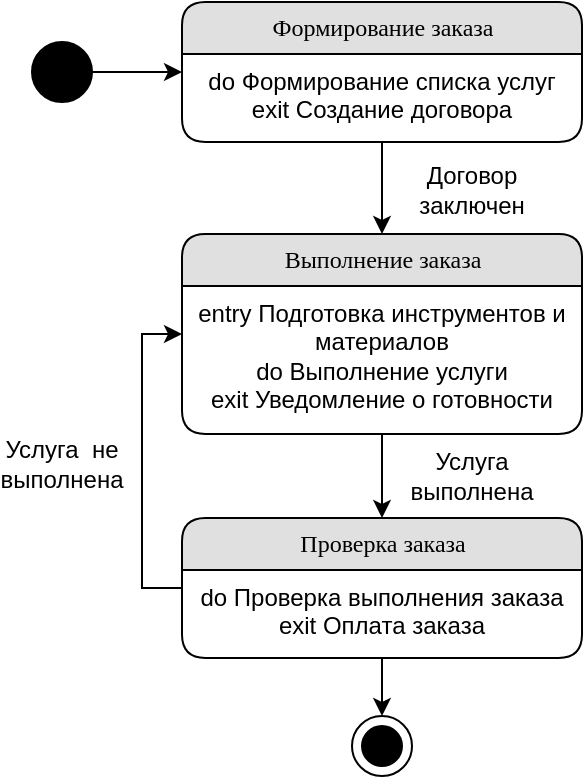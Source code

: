 <mxfile version="22.0.8" type="github">
  <diagram name="Page-1" id="52a04d89-c75d-2922-d76d-85b35f80e030">
    <mxGraphModel dx="910" dy="578" grid="1" gridSize="10" guides="1" tooltips="1" connect="1" arrows="1" fold="1" page="1" pageScale="1" pageWidth="1100" pageHeight="850" background="none" math="0" shadow="0">
      <root>
        <mxCell id="0" />
        <mxCell id="1" parent="0" />
        <mxCell id="qG-ZjcZ9h4WWeBsuojXU-11" style="edgeStyle=orthogonalEdgeStyle;rounded=0;orthogonalLoop=1;jettySize=auto;html=1;exitX=0.5;exitY=1;exitDx=0;exitDy=0;entryX=0.5;entryY=0;entryDx=0;entryDy=0;" edge="1" parent="1" source="qG-ZjcZ9h4WWeBsuojXU-1" target="qG-ZjcZ9h4WWeBsuojXU-6">
          <mxGeometry relative="1" as="geometry" />
        </mxCell>
        <mxCell id="qG-ZjcZ9h4WWeBsuojXU-1" value="Формирование заказа" style="swimlane;html=1;fontStyle=0;childLayout=stackLayout;horizontal=1;startSize=26;fillColor=#e0e0e0;horizontalStack=0;resizeParent=1;resizeLast=0;collapsible=1;marginBottom=0;swimlaneFillColor=#ffffff;align=center;rounded=1;shadow=0;comic=0;labelBackgroundColor=none;strokeWidth=1;fontFamily=Verdana;fontSize=12" vertex="1" parent="1">
          <mxGeometry x="240" y="78" width="200" height="70" as="geometry" />
        </mxCell>
        <mxCell id="qG-ZjcZ9h4WWeBsuojXU-37" value="do Формирование списка услуг&lt;br&gt;exit Создание договора" style="text;html=1;strokeColor=none;fillColor=none;spacingLeft=4;spacingRight=4;whiteSpace=wrap;overflow=hidden;rotatable=0;points=[[0,0.5],[1,0.5]];portConstraint=eastwest;align=center;" vertex="1" parent="qG-ZjcZ9h4WWeBsuojXU-1">
          <mxGeometry y="26" width="200" height="44" as="geometry" />
        </mxCell>
        <mxCell id="qG-ZjcZ9h4WWeBsuojXU-25" style="edgeStyle=orthogonalEdgeStyle;rounded=0;orthogonalLoop=1;jettySize=auto;html=1;exitX=0;exitY=0.5;exitDx=0;exitDy=0;entryX=0;entryY=0.5;entryDx=0;entryDy=0;" edge="1" parent="1" source="qG-ZjcZ9h4WWeBsuojXU-4" target="qG-ZjcZ9h4WWeBsuojXU-6">
          <mxGeometry relative="1" as="geometry">
            <mxPoint x="220" y="370" as="targetPoint" />
          </mxGeometry>
        </mxCell>
        <mxCell id="qG-ZjcZ9h4WWeBsuojXU-32" style="edgeStyle=orthogonalEdgeStyle;rounded=0;orthogonalLoop=1;jettySize=auto;html=1;exitX=0.5;exitY=1;exitDx=0;exitDy=0;entryX=0.5;entryY=0;entryDx=0;entryDy=0;" edge="1" parent="1" source="qG-ZjcZ9h4WWeBsuojXU-4" target="qG-ZjcZ9h4WWeBsuojXU-30">
          <mxGeometry relative="1" as="geometry" />
        </mxCell>
        <mxCell id="qG-ZjcZ9h4WWeBsuojXU-4" value="Проверка заказа" style="swimlane;html=1;fontStyle=0;childLayout=stackLayout;horizontal=1;startSize=26;fillColor=#e0e0e0;horizontalStack=0;resizeParent=1;resizeLast=0;collapsible=1;marginBottom=0;swimlaneFillColor=#ffffff;align=center;rounded=1;shadow=0;comic=0;labelBackgroundColor=none;strokeWidth=1;fontFamily=Verdana;fontSize=12" vertex="1" parent="1">
          <mxGeometry x="240" y="336" width="200" height="70" as="geometry" />
        </mxCell>
        <mxCell id="qG-ZjcZ9h4WWeBsuojXU-33" value="do Проверка выполнения заказа&lt;br&gt;exit Оплата заказа" style="text;html=1;strokeColor=none;fillColor=none;spacingLeft=4;spacingRight=4;whiteSpace=wrap;overflow=hidden;rotatable=0;points=[[0,0.5],[1,0.5]];portConstraint=eastwest;align=center;" vertex="1" parent="qG-ZjcZ9h4WWeBsuojXU-4">
          <mxGeometry y="26" width="200" height="44" as="geometry" />
        </mxCell>
        <mxCell id="qG-ZjcZ9h4WWeBsuojXU-13" style="edgeStyle=orthogonalEdgeStyle;rounded=0;orthogonalLoop=1;jettySize=auto;html=1;exitX=0.5;exitY=1;exitDx=0;exitDy=0;entryX=0.5;entryY=0;entryDx=0;entryDy=0;" edge="1" parent="1" source="qG-ZjcZ9h4WWeBsuojXU-6" target="qG-ZjcZ9h4WWeBsuojXU-4">
          <mxGeometry relative="1" as="geometry" />
        </mxCell>
        <mxCell id="qG-ZjcZ9h4WWeBsuojXU-6" value="Выполнение заказа" style="swimlane;html=1;fontStyle=0;childLayout=stackLayout;horizontal=1;startSize=26;fillColor=#e0e0e0;horizontalStack=0;resizeParent=1;resizeLast=0;collapsible=1;marginBottom=0;swimlaneFillColor=#ffffff;align=center;rounded=1;shadow=0;comic=0;labelBackgroundColor=none;strokeWidth=1;fontFamily=Verdana;fontSize=12" vertex="1" parent="1">
          <mxGeometry x="240" y="194" width="200" height="100" as="geometry" />
        </mxCell>
        <mxCell id="qG-ZjcZ9h4WWeBsuojXU-27" value="entry Подготовка инструментов и материалов&lt;br&gt;do Выполнение услуги&lt;br&gt;exit Уведомление о готовности" style="text;html=1;strokeColor=none;fillColor=none;spacingLeft=4;spacingRight=4;whiteSpace=wrap;overflow=hidden;rotatable=0;points=[[0,0.5],[1,0.5]];portConstraint=eastwest;align=center;" vertex="1" parent="qG-ZjcZ9h4WWeBsuojXU-6">
          <mxGeometry y="26" width="200" height="74" as="geometry" />
        </mxCell>
        <mxCell id="qG-ZjcZ9h4WWeBsuojXU-22" value="Договор заключен" style="text;html=1;strokeColor=none;fillColor=none;align=center;verticalAlign=middle;whiteSpace=wrap;rounded=0;" vertex="1" parent="1">
          <mxGeometry x="355" y="157" width="60" height="30" as="geometry" />
        </mxCell>
        <mxCell id="qG-ZjcZ9h4WWeBsuojXU-23" value="Услуга выполнена" style="text;html=1;strokeColor=none;fillColor=none;align=center;verticalAlign=middle;whiteSpace=wrap;rounded=0;" vertex="1" parent="1">
          <mxGeometry x="355" y="300" width="60" height="30" as="geometry" />
        </mxCell>
        <mxCell id="qG-ZjcZ9h4WWeBsuojXU-28" value="Услуга&amp;nbsp; не выполнена" style="text;html=1;strokeColor=none;fillColor=none;align=center;verticalAlign=middle;whiteSpace=wrap;rounded=0;" vertex="1" parent="1">
          <mxGeometry x="150" y="294" width="60" height="30" as="geometry" />
        </mxCell>
        <mxCell id="qG-ZjcZ9h4WWeBsuojXU-30" value="" style="ellipse;whiteSpace=wrap;html=1;rounded=1;shadow=0;comic=0;labelBackgroundColor=none;strokeWidth=1;fontFamily=Verdana;fontSize=12;align=center;" vertex="1" parent="1">
          <mxGeometry x="325" y="435" width="30" height="30" as="geometry" />
        </mxCell>
        <mxCell id="qG-ZjcZ9h4WWeBsuojXU-31" value="" style="ellipse;whiteSpace=wrap;html=1;rounded=1;shadow=0;comic=0;labelBackgroundColor=none;strokeWidth=1;fontFamily=Verdana;fontSize=12;align=center;fillColor=#000000;" vertex="1" parent="1">
          <mxGeometry x="330" y="440" width="20" height="20" as="geometry" />
        </mxCell>
        <mxCell id="qG-ZjcZ9h4WWeBsuojXU-35" style="edgeStyle=orthogonalEdgeStyle;rounded=0;orthogonalLoop=1;jettySize=auto;html=1;exitX=1;exitY=0.5;exitDx=0;exitDy=0;entryX=0;entryY=0.5;entryDx=0;entryDy=0;" edge="1" parent="1" source="qG-ZjcZ9h4WWeBsuojXU-34" target="qG-ZjcZ9h4WWeBsuojXU-1">
          <mxGeometry relative="1" as="geometry" />
        </mxCell>
        <mxCell id="qG-ZjcZ9h4WWeBsuojXU-34" value="" style="ellipse;whiteSpace=wrap;html=1;rounded=1;shadow=0;comic=0;labelBackgroundColor=none;strokeWidth=1;fontFamily=Verdana;fontSize=12;align=center;fillColor=#000000;" vertex="1" parent="1">
          <mxGeometry x="165" y="98" width="30" height="30" as="geometry" />
        </mxCell>
      </root>
    </mxGraphModel>
  </diagram>
</mxfile>
